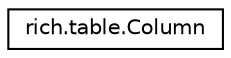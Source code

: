 digraph "Graphical Class Hierarchy"
{
 // LATEX_PDF_SIZE
  edge [fontname="Helvetica",fontsize="10",labelfontname="Helvetica",labelfontsize="10"];
  node [fontname="Helvetica",fontsize="10",shape=record];
  rankdir="LR";
  Node0 [label="rich.table.Column",height=0.2,width=0.4,color="black", fillcolor="white", style="filled",URL="$classrich_1_1table_1_1Column.html",tooltip=" "];
}
